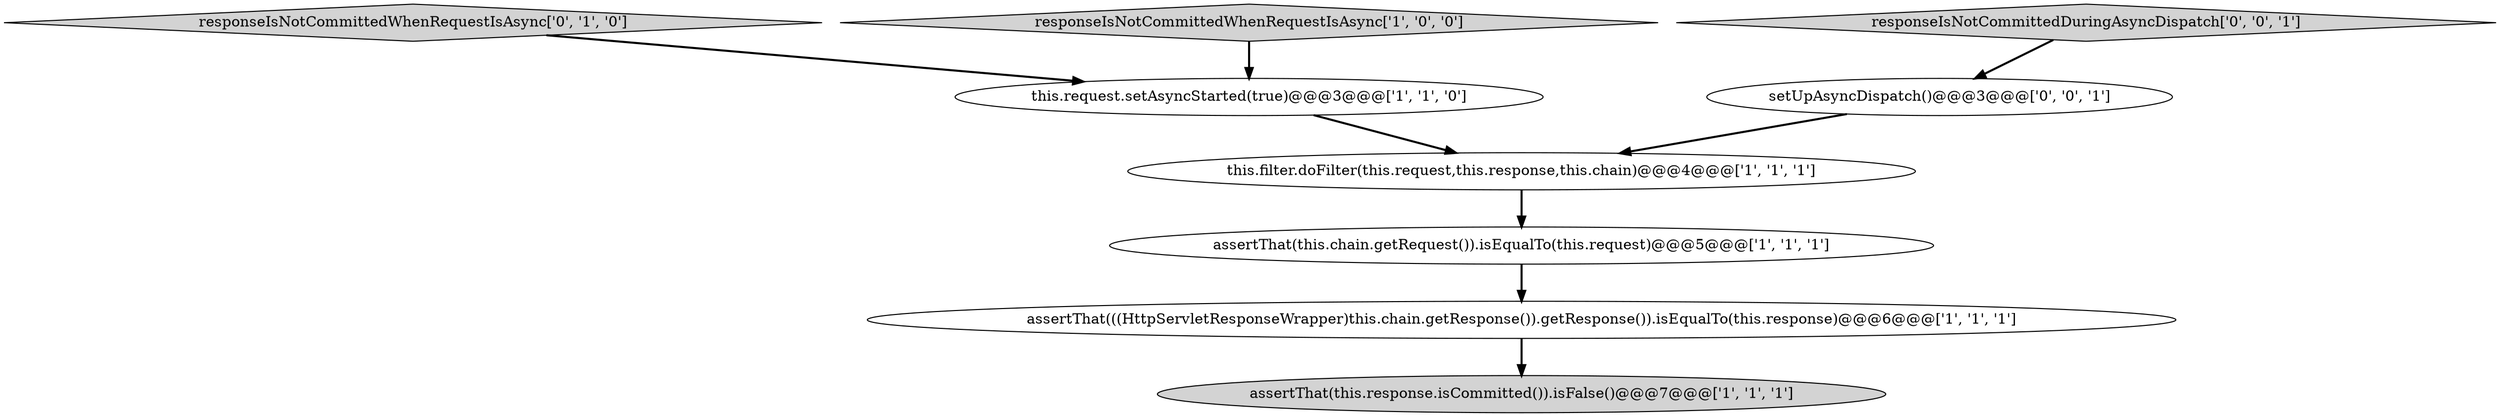 digraph {
6 [style = filled, label = "responseIsNotCommittedWhenRequestIsAsync['0', '1', '0']", fillcolor = lightgray, shape = diamond image = "AAA0AAABBB2BBB"];
0 [style = filled, label = "assertThat(this.chain.getRequest()).isEqualTo(this.request)@@@5@@@['1', '1', '1']", fillcolor = white, shape = ellipse image = "AAA0AAABBB1BBB"];
1 [style = filled, label = "assertThat(this.response.isCommitted()).isFalse()@@@7@@@['1', '1', '1']", fillcolor = lightgray, shape = ellipse image = "AAA0AAABBB1BBB"];
4 [style = filled, label = "this.request.setAsyncStarted(true)@@@3@@@['1', '1', '0']", fillcolor = white, shape = ellipse image = "AAA0AAABBB1BBB"];
8 [style = filled, label = "responseIsNotCommittedDuringAsyncDispatch['0', '0', '1']", fillcolor = lightgray, shape = diamond image = "AAA0AAABBB3BBB"];
2 [style = filled, label = "this.filter.doFilter(this.request,this.response,this.chain)@@@4@@@['1', '1', '1']", fillcolor = white, shape = ellipse image = "AAA0AAABBB1BBB"];
7 [style = filled, label = "setUpAsyncDispatch()@@@3@@@['0', '0', '1']", fillcolor = white, shape = ellipse image = "AAA0AAABBB3BBB"];
3 [style = filled, label = "responseIsNotCommittedWhenRequestIsAsync['1', '0', '0']", fillcolor = lightgray, shape = diamond image = "AAA0AAABBB1BBB"];
5 [style = filled, label = "assertThat(((HttpServletResponseWrapper)this.chain.getResponse()).getResponse()).isEqualTo(this.response)@@@6@@@['1', '1', '1']", fillcolor = white, shape = ellipse image = "AAA0AAABBB1BBB"];
5->1 [style = bold, label=""];
6->4 [style = bold, label=""];
2->0 [style = bold, label=""];
4->2 [style = bold, label=""];
3->4 [style = bold, label=""];
7->2 [style = bold, label=""];
8->7 [style = bold, label=""];
0->5 [style = bold, label=""];
}
